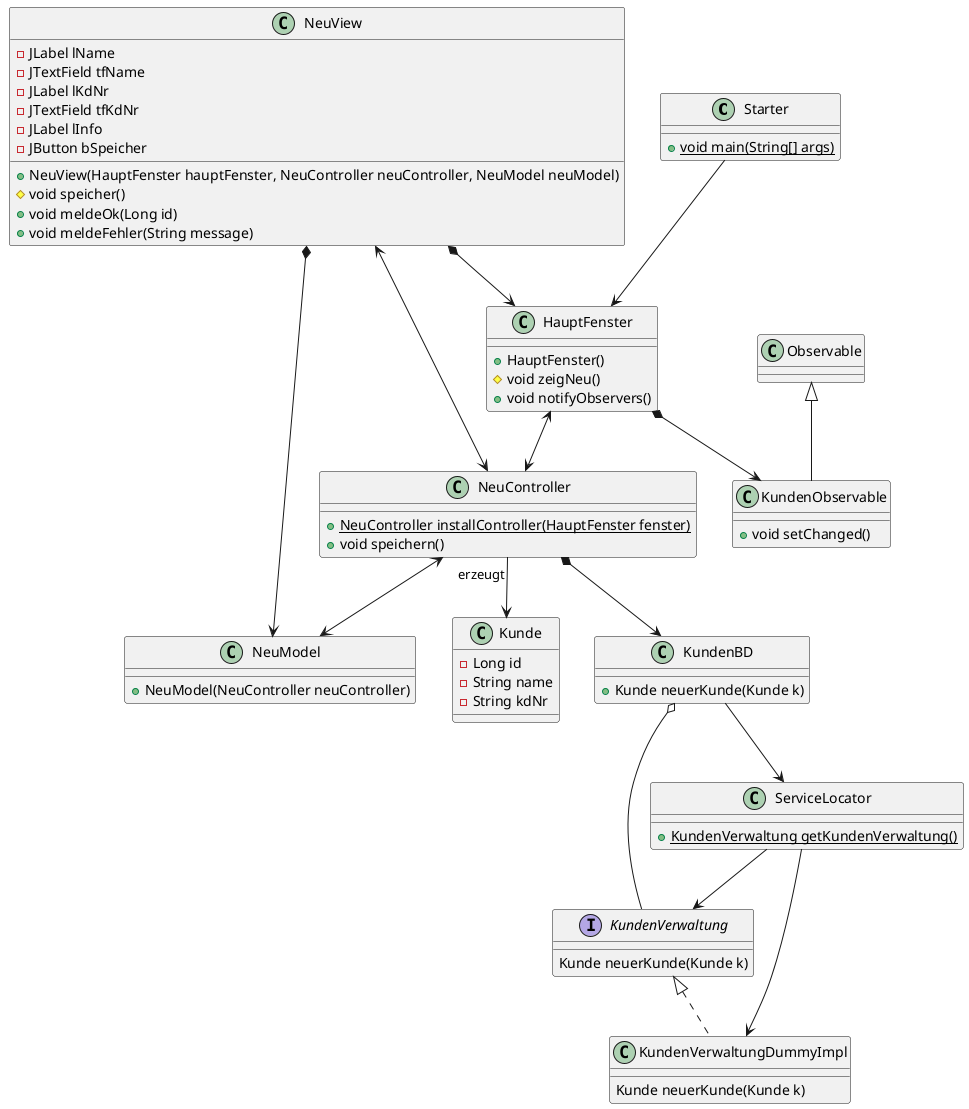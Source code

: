 @startuml
class Starter [[java:de.verbund.kunden.Starter]] {
	+{static}void main(String[] args)
}

Starter --> HauptFenster

class HauptFenster [[java:de.verbund.kunden.gui.view.HauptFenster]] {
	+HauptFenster()
	#void zeigNeu()
	+void notifyObservers()
}

class NeuController [[java:de.verbund.kunden.gui.controller.NeuController]] {
	+{static}NeuController installController(HauptFenster fenster)
	+void speichern()
}
NeuController "erzeugt" --> Kunde


HauptFenster <--> NeuController

class NeuModel [[java:de.verbund.kunden.gui.model.NeuModel]] {
	+NeuModel(NeuController neuController)
}

NeuController <--> NeuModel


class NeuView [[java:de.verbund.kunden.gui.view.NeuView]] {
	-JLabel lName
	-JTextField tfName
	-JLabel lKdNr
	-JTextField tfKdNr
	-JLabel lInfo
	-JButton bSpeicher
	+NeuView(HauptFenster hauptFenster, NeuController neuController, NeuModel neuModel)
	#void speicher()
	+void meldeOk(Long id)
	+void meldeFehler(String message)
}

NeuView <--> NeuController
NeuView *--> HauptFenster
NeuView *--> NeuModel

class KundenBD [[java:de.verbund.kunden.KundenBD]] {
   +Kunde neuerKunde(Kunde k)
}

NeuController *--> KundenBD

interface KundenVerwaltung [[java:de.verbund.kunden.service.KundenVerwaltung]] {
	Kunde neuerKunde(Kunde k)
}

KundenBD o-- KundenVerwaltung

class ServiceLocator [[java:de.verbund.kunden.ServiceLocator]] {
	+{static}KundenVerwaltung getKundenVerwaltung()
}
KundenBD --> ServiceLocator

ServiceLocator --> KundenVerwaltung
ServiceLocator --> KundenVerwaltungDummyImpl

class KundenVerwaltungDummyImpl [[java:de.verbund.kunden.service.KundenVerwaltungDummyImpl]] {
	Kunde neuerKunde(Kunde k)
}
KundenVerwaltung <|.. KundenVerwaltungDummyImpl


class Kunde [[java:de.verbund.kunden.dto.Kunde]] {
	-Long id
	-String name
	-String kdNr
}

class KundenObservable [[java:de.verbund.kunden.gui.utils.KundenObservable]] {
	+void setChanged()
}
class Observable [[java:java.util.Observable]] {
}
Observable <|-- KundenObservable

HauptFenster *--> KundenObservable
@enduml
